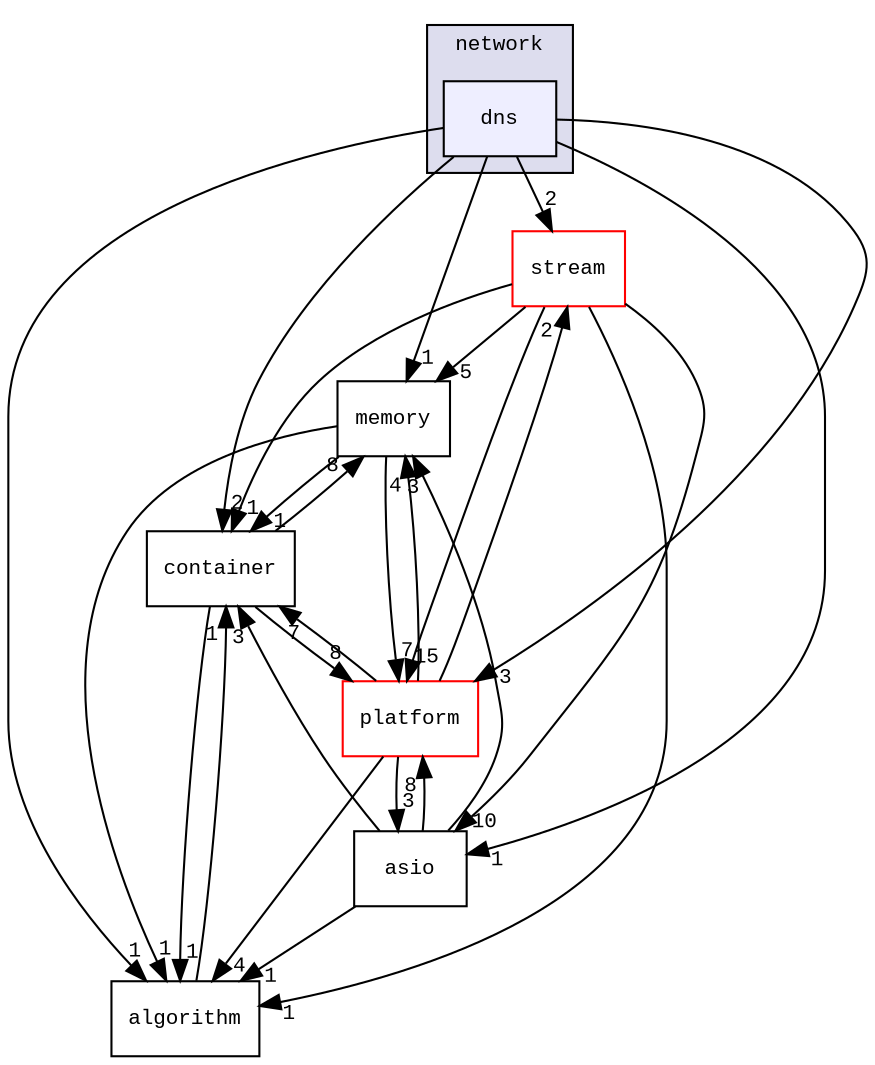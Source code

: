 digraph "src/network/dns" {
  compound=true
  node [ fontsize="10", fontname="CourierNew"];
  edge [ labelfontsize="10", labelfontname="CourierNew"];
  subgraph clusterdir_fc4c7f03e1a69a98c370fae55a743828 {
    graph [ bgcolor="#ddddee", pencolor="black", label="network" fontname="CourierNew", fontsize="10", URL="dir_fc4c7f03e1a69a98c370fae55a743828.html"]
  dir_c3a366c5291693ca9969c13524c90d08 [shape=box, label="dns", style="filled", fillcolor="#eeeeff", pencolor="black", URL="dir_c3a366c5291693ca9969c13524c90d08.html"];
  }
  dir_090521d29e73b40f7fc0a63254d8965e [shape=box label="stream" fillcolor="white" style="filled" color="red" URL="dir_090521d29e73b40f7fc0a63254d8965e.html"];
  dir_94d7edf6f8f3d9af5fd63c44172da41c [shape=box label="memory" URL="dir_94d7edf6f8f3d9af5fd63c44172da41c.html"];
  dir_1b313d86a3cedf427c8a82c0995b1bb6 [shape=box label="container" URL="dir_1b313d86a3cedf427c8a82c0995b1bb6.html"];
  dir_16a916fe4812f76ff8ca083dfa2c5cc7 [shape=box label="asio" URL="dir_16a916fe4812f76ff8ca083dfa2c5cc7.html"];
  dir_4b68c2fef3e151b6b93d5e93b14f1857 [shape=box label="platform" fillcolor="white" style="filled" color="red" URL="dir_4b68c2fef3e151b6b93d5e93b14f1857.html"];
  dir_fbc178c12bd249518b3c0868875b8083 [shape=box label="algorithm" URL="dir_fbc178c12bd249518b3c0868875b8083.html"];
  dir_94d7edf6f8f3d9af5fd63c44172da41c->dir_1b313d86a3cedf427c8a82c0995b1bb6 [headlabel="1", labeldistance=1.5 headhref="dir_000019_000004.html"];
  dir_94d7edf6f8f3d9af5fd63c44172da41c->dir_4b68c2fef3e151b6b93d5e93b14f1857 [headlabel="7", labeldistance=1.5 headhref="dir_000019_000026.html"];
  dir_94d7edf6f8f3d9af5fd63c44172da41c->dir_fbc178c12bd249518b3c0868875b8083 [headlabel="1", labeldistance=1.5 headhref="dir_000019_000001.html"];
  dir_090521d29e73b40f7fc0a63254d8965e->dir_94d7edf6f8f3d9af5fd63c44172da41c [headlabel="5", labeldistance=1.5 headhref="dir_000043_000019.html"];
  dir_090521d29e73b40f7fc0a63254d8965e->dir_1b313d86a3cedf427c8a82c0995b1bb6 [headlabel="1", labeldistance=1.5 headhref="dir_000043_000004.html"];
  dir_090521d29e73b40f7fc0a63254d8965e->dir_16a916fe4812f76ff8ca083dfa2c5cc7 [headlabel="10", labeldistance=1.5 headhref="dir_000043_000002.html"];
  dir_090521d29e73b40f7fc0a63254d8965e->dir_4b68c2fef3e151b6b93d5e93b14f1857 [headlabel="15", labeldistance=1.5 headhref="dir_000043_000026.html"];
  dir_090521d29e73b40f7fc0a63254d8965e->dir_fbc178c12bd249518b3c0868875b8083 [headlabel="1", labeldistance=1.5 headhref="dir_000043_000001.html"];
  dir_1b313d86a3cedf427c8a82c0995b1bb6->dir_94d7edf6f8f3d9af5fd63c44172da41c [headlabel="8", labeldistance=1.5 headhref="dir_000004_000019.html"];
  dir_1b313d86a3cedf427c8a82c0995b1bb6->dir_4b68c2fef3e151b6b93d5e93b14f1857 [headlabel="8", labeldistance=1.5 headhref="dir_000004_000026.html"];
  dir_1b313d86a3cedf427c8a82c0995b1bb6->dir_fbc178c12bd249518b3c0868875b8083 [headlabel="1", labeldistance=1.5 headhref="dir_000004_000001.html"];
  dir_c3a366c5291693ca9969c13524c90d08->dir_090521d29e73b40f7fc0a63254d8965e [headlabel="2", labeldistance=1.5 headhref="dir_000021_000043.html"];
  dir_c3a366c5291693ca9969c13524c90d08->dir_94d7edf6f8f3d9af5fd63c44172da41c [headlabel="1", labeldistance=1.5 headhref="dir_000021_000019.html"];
  dir_c3a366c5291693ca9969c13524c90d08->dir_1b313d86a3cedf427c8a82c0995b1bb6 [headlabel="2", labeldistance=1.5 headhref="dir_000021_000004.html"];
  dir_c3a366c5291693ca9969c13524c90d08->dir_16a916fe4812f76ff8ca083dfa2c5cc7 [headlabel="1", labeldistance=1.5 headhref="dir_000021_000002.html"];
  dir_c3a366c5291693ca9969c13524c90d08->dir_4b68c2fef3e151b6b93d5e93b14f1857 [headlabel="3", labeldistance=1.5 headhref="dir_000021_000026.html"];
  dir_c3a366c5291693ca9969c13524c90d08->dir_fbc178c12bd249518b3c0868875b8083 [headlabel="1", labeldistance=1.5 headhref="dir_000021_000001.html"];
  dir_16a916fe4812f76ff8ca083dfa2c5cc7->dir_94d7edf6f8f3d9af5fd63c44172da41c [headlabel="3", labeldistance=1.5 headhref="dir_000002_000019.html"];
  dir_16a916fe4812f76ff8ca083dfa2c5cc7->dir_1b313d86a3cedf427c8a82c0995b1bb6 [headlabel="3", labeldistance=1.5 headhref="dir_000002_000004.html"];
  dir_16a916fe4812f76ff8ca083dfa2c5cc7->dir_4b68c2fef3e151b6b93d5e93b14f1857 [headlabel="8", labeldistance=1.5 headhref="dir_000002_000026.html"];
  dir_16a916fe4812f76ff8ca083dfa2c5cc7->dir_fbc178c12bd249518b3c0868875b8083 [headlabel="1", labeldistance=1.5 headhref="dir_000002_000001.html"];
  dir_4b68c2fef3e151b6b93d5e93b14f1857->dir_090521d29e73b40f7fc0a63254d8965e [headlabel="2", labeldistance=1.5 headhref="dir_000026_000043.html"];
  dir_4b68c2fef3e151b6b93d5e93b14f1857->dir_94d7edf6f8f3d9af5fd63c44172da41c [headlabel="4", labeldistance=1.5 headhref="dir_000026_000019.html"];
  dir_4b68c2fef3e151b6b93d5e93b14f1857->dir_1b313d86a3cedf427c8a82c0995b1bb6 [headlabel="7", labeldistance=1.5 headhref="dir_000026_000004.html"];
  dir_4b68c2fef3e151b6b93d5e93b14f1857->dir_16a916fe4812f76ff8ca083dfa2c5cc7 [headlabel="3", labeldistance=1.5 headhref="dir_000026_000002.html"];
  dir_4b68c2fef3e151b6b93d5e93b14f1857->dir_fbc178c12bd249518b3c0868875b8083 [headlabel="4", labeldistance=1.5 headhref="dir_000026_000001.html"];
  dir_fbc178c12bd249518b3c0868875b8083->dir_1b313d86a3cedf427c8a82c0995b1bb6 [headlabel="1", labeldistance=1.5 headhref="dir_000001_000004.html"];
}
